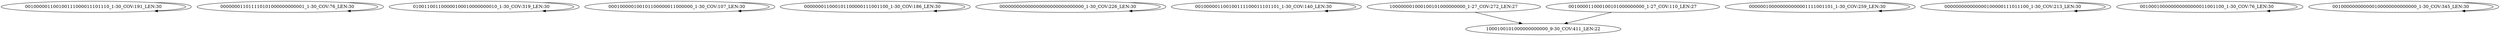 digraph G {
    "001000001100100111000011101110_1-30_COV:191_LEN:30" -> "001000001100100111000011101110_1-30_COV:191_LEN:30";
    "000000011011110101000000000001_1-30_COV:76_LEN:30" -> "000000011011110101000000000001_1-30_COV:76_LEN:30";
    "010011001100000100010000000010_1-30_COV:319_LEN:30" -> "010011001100000100010000000010_1-30_COV:319_LEN:30";
    "000100000100101100000011000000_1-30_COV:107_LEN:30" -> "000100000100101100000011000000_1-30_COV:107_LEN:30";
    "000000011000101100000111001100_1-30_COV:186_LEN:30" -> "000000011000101100000111001100_1-30_COV:186_LEN:30";
    "000000000000000000000000000000_1-30_COV:226_LEN:30" -> "000000000000000000000000000000_1-30_COV:226_LEN:30";
    "001000001100100111100011101101_1-30_COV:140_LEN:30" -> "001000001100100111100011101101_1-30_COV:140_LEN:30";
    "100000001000100101000000000_1-27_COV:272_LEN:27" -> "1000100101000000000000_9-30_COV:411_LEN:22";
    "000000100000000000001111001101_1-30_COV:259_LEN:30" -> "000000100000000000001111001101_1-30_COV:259_LEN:30";
    "001000011000100101000000000_1-27_COV:110_LEN:27" -> "1000100101000000000000_9-30_COV:411_LEN:22";
    "000000000000000100000111011100_1-30_COV:213_LEN:30" -> "000000000000000100000111011100_1-30_COV:213_LEN:30";
    "001000100000000000000011001100_1-30_COV:76_LEN:30" -> "001000100000000000000011001100_1-30_COV:76_LEN:30";
    "001000000000000100000000000000_1-30_COV:345_LEN:30" -> "001000000000000100000000000000_1-30_COV:345_LEN:30";
}
